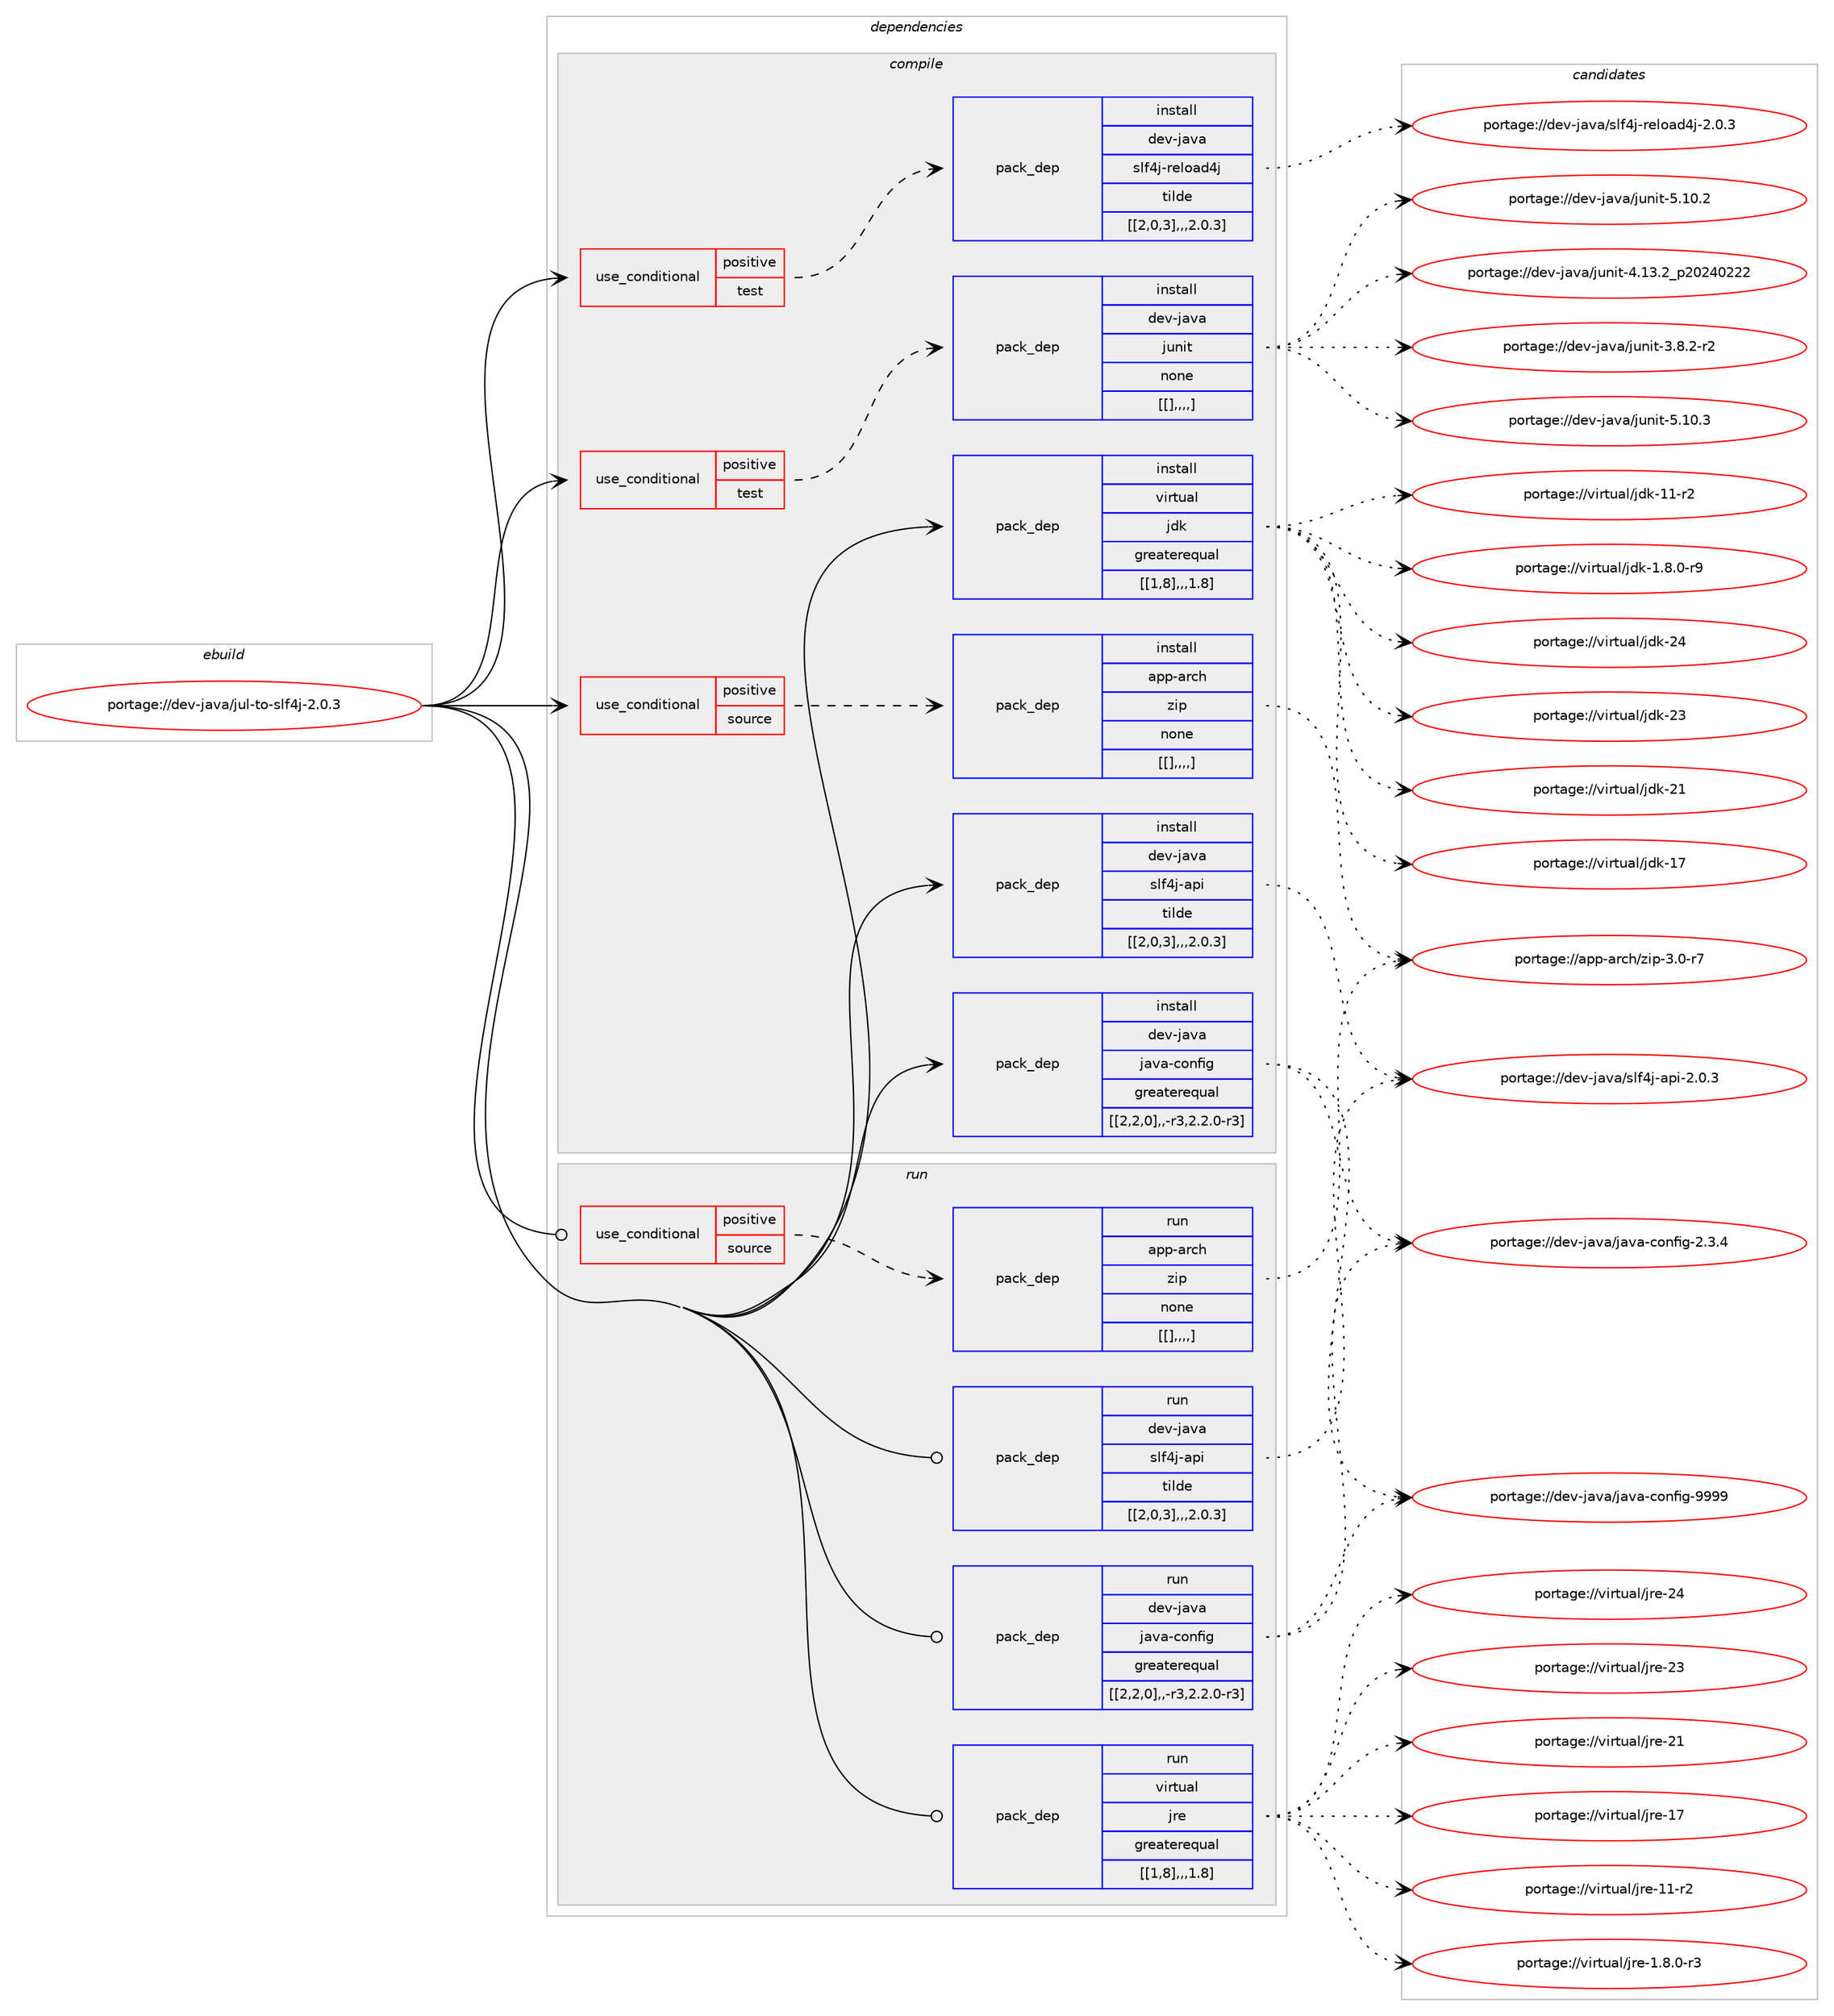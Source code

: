 digraph prolog {

# *************
# Graph options
# *************

newrank=true;
concentrate=true;
compound=true;
graph [rankdir=LR,fontname=Helvetica,fontsize=10,ranksep=1.5];#, ranksep=2.5, nodesep=0.2];
edge  [arrowhead=vee];
node  [fontname=Helvetica,fontsize=10];

# **********
# The ebuild
# **********

subgraph cluster_leftcol {
color=gray;
label=<<i>ebuild</i>>;
id [label="portage://dev-java/jul-to-slf4j-2.0.3", color=red, width=4, href="../dev-java/jul-to-slf4j-2.0.3.svg"];
}

# ****************
# The dependencies
# ****************

subgraph cluster_midcol {
color=gray;
label=<<i>dependencies</i>>;
subgraph cluster_compile {
fillcolor="#eeeeee";
style=filled;
label=<<i>compile</i>>;
subgraph cond22791 {
dependency96123 [label=<<TABLE BORDER="0" CELLBORDER="1" CELLSPACING="0" CELLPADDING="4"><TR><TD ROWSPAN="3" CELLPADDING="10">use_conditional</TD></TR><TR><TD>positive</TD></TR><TR><TD>source</TD></TR></TABLE>>, shape=none, color=red];
subgraph pack72284 {
dependency96124 [label=<<TABLE BORDER="0" CELLBORDER="1" CELLSPACING="0" CELLPADDING="4" WIDTH="220"><TR><TD ROWSPAN="6" CELLPADDING="30">pack_dep</TD></TR><TR><TD WIDTH="110">install</TD></TR><TR><TD>app-arch</TD></TR><TR><TD>zip</TD></TR><TR><TD>none</TD></TR><TR><TD>[[],,,,]</TD></TR></TABLE>>, shape=none, color=blue];
}
dependency96123:e -> dependency96124:w [weight=20,style="dashed",arrowhead="vee"];
}
id:e -> dependency96123:w [weight=20,style="solid",arrowhead="vee"];
subgraph cond22792 {
dependency96125 [label=<<TABLE BORDER="0" CELLBORDER="1" CELLSPACING="0" CELLPADDING="4"><TR><TD ROWSPAN="3" CELLPADDING="10">use_conditional</TD></TR><TR><TD>positive</TD></TR><TR><TD>test</TD></TR></TABLE>>, shape=none, color=red];
subgraph pack72285 {
dependency96126 [label=<<TABLE BORDER="0" CELLBORDER="1" CELLSPACING="0" CELLPADDING="4" WIDTH="220"><TR><TD ROWSPAN="6" CELLPADDING="30">pack_dep</TD></TR><TR><TD WIDTH="110">install</TD></TR><TR><TD>dev-java</TD></TR><TR><TD>junit</TD></TR><TR><TD>none</TD></TR><TR><TD>[[],,,,]</TD></TR></TABLE>>, shape=none, color=blue];
}
dependency96125:e -> dependency96126:w [weight=20,style="dashed",arrowhead="vee"];
}
id:e -> dependency96125:w [weight=20,style="solid",arrowhead="vee"];
subgraph cond22793 {
dependency96127 [label=<<TABLE BORDER="0" CELLBORDER="1" CELLSPACING="0" CELLPADDING="4"><TR><TD ROWSPAN="3" CELLPADDING="10">use_conditional</TD></TR><TR><TD>positive</TD></TR><TR><TD>test</TD></TR></TABLE>>, shape=none, color=red];
subgraph pack72286 {
dependency96128 [label=<<TABLE BORDER="0" CELLBORDER="1" CELLSPACING="0" CELLPADDING="4" WIDTH="220"><TR><TD ROWSPAN="6" CELLPADDING="30">pack_dep</TD></TR><TR><TD WIDTH="110">install</TD></TR><TR><TD>dev-java</TD></TR><TR><TD>slf4j-reload4j</TD></TR><TR><TD>tilde</TD></TR><TR><TD>[[2,0,3],,,2.0.3]</TD></TR></TABLE>>, shape=none, color=blue];
}
dependency96127:e -> dependency96128:w [weight=20,style="dashed",arrowhead="vee"];
}
id:e -> dependency96127:w [weight=20,style="solid",arrowhead="vee"];
subgraph pack72287 {
dependency96129 [label=<<TABLE BORDER="0" CELLBORDER="1" CELLSPACING="0" CELLPADDING="4" WIDTH="220"><TR><TD ROWSPAN="6" CELLPADDING="30">pack_dep</TD></TR><TR><TD WIDTH="110">install</TD></TR><TR><TD>dev-java</TD></TR><TR><TD>java-config</TD></TR><TR><TD>greaterequal</TD></TR><TR><TD>[[2,2,0],,-r3,2.2.0-r3]</TD></TR></TABLE>>, shape=none, color=blue];
}
id:e -> dependency96129:w [weight=20,style="solid",arrowhead="vee"];
subgraph pack72288 {
dependency96130 [label=<<TABLE BORDER="0" CELLBORDER="1" CELLSPACING="0" CELLPADDING="4" WIDTH="220"><TR><TD ROWSPAN="6" CELLPADDING="30">pack_dep</TD></TR><TR><TD WIDTH="110">install</TD></TR><TR><TD>dev-java</TD></TR><TR><TD>slf4j-api</TD></TR><TR><TD>tilde</TD></TR><TR><TD>[[2,0,3],,,2.0.3]</TD></TR></TABLE>>, shape=none, color=blue];
}
id:e -> dependency96130:w [weight=20,style="solid",arrowhead="vee"];
subgraph pack72289 {
dependency96131 [label=<<TABLE BORDER="0" CELLBORDER="1" CELLSPACING="0" CELLPADDING="4" WIDTH="220"><TR><TD ROWSPAN="6" CELLPADDING="30">pack_dep</TD></TR><TR><TD WIDTH="110">install</TD></TR><TR><TD>virtual</TD></TR><TR><TD>jdk</TD></TR><TR><TD>greaterequal</TD></TR><TR><TD>[[1,8],,,1.8]</TD></TR></TABLE>>, shape=none, color=blue];
}
id:e -> dependency96131:w [weight=20,style="solid",arrowhead="vee"];
}
subgraph cluster_compileandrun {
fillcolor="#eeeeee";
style=filled;
label=<<i>compile and run</i>>;
}
subgraph cluster_run {
fillcolor="#eeeeee";
style=filled;
label=<<i>run</i>>;
subgraph cond22794 {
dependency96132 [label=<<TABLE BORDER="0" CELLBORDER="1" CELLSPACING="0" CELLPADDING="4"><TR><TD ROWSPAN="3" CELLPADDING="10">use_conditional</TD></TR><TR><TD>positive</TD></TR><TR><TD>source</TD></TR></TABLE>>, shape=none, color=red];
subgraph pack72290 {
dependency96133 [label=<<TABLE BORDER="0" CELLBORDER="1" CELLSPACING="0" CELLPADDING="4" WIDTH="220"><TR><TD ROWSPAN="6" CELLPADDING="30">pack_dep</TD></TR><TR><TD WIDTH="110">run</TD></TR><TR><TD>app-arch</TD></TR><TR><TD>zip</TD></TR><TR><TD>none</TD></TR><TR><TD>[[],,,,]</TD></TR></TABLE>>, shape=none, color=blue];
}
dependency96132:e -> dependency96133:w [weight=20,style="dashed",arrowhead="vee"];
}
id:e -> dependency96132:w [weight=20,style="solid",arrowhead="odot"];
subgraph pack72291 {
dependency96134 [label=<<TABLE BORDER="0" CELLBORDER="1" CELLSPACING="0" CELLPADDING="4" WIDTH="220"><TR><TD ROWSPAN="6" CELLPADDING="30">pack_dep</TD></TR><TR><TD WIDTH="110">run</TD></TR><TR><TD>dev-java</TD></TR><TR><TD>java-config</TD></TR><TR><TD>greaterequal</TD></TR><TR><TD>[[2,2,0],,-r3,2.2.0-r3]</TD></TR></TABLE>>, shape=none, color=blue];
}
id:e -> dependency96134:w [weight=20,style="solid",arrowhead="odot"];
subgraph pack72292 {
dependency96135 [label=<<TABLE BORDER="0" CELLBORDER="1" CELLSPACING="0" CELLPADDING="4" WIDTH="220"><TR><TD ROWSPAN="6" CELLPADDING="30">pack_dep</TD></TR><TR><TD WIDTH="110">run</TD></TR><TR><TD>dev-java</TD></TR><TR><TD>slf4j-api</TD></TR><TR><TD>tilde</TD></TR><TR><TD>[[2,0,3],,,2.0.3]</TD></TR></TABLE>>, shape=none, color=blue];
}
id:e -> dependency96135:w [weight=20,style="solid",arrowhead="odot"];
subgraph pack72293 {
dependency96136 [label=<<TABLE BORDER="0" CELLBORDER="1" CELLSPACING="0" CELLPADDING="4" WIDTH="220"><TR><TD ROWSPAN="6" CELLPADDING="30">pack_dep</TD></TR><TR><TD WIDTH="110">run</TD></TR><TR><TD>virtual</TD></TR><TR><TD>jre</TD></TR><TR><TD>greaterequal</TD></TR><TR><TD>[[1,8],,,1.8]</TD></TR></TABLE>>, shape=none, color=blue];
}
id:e -> dependency96136:w [weight=20,style="solid",arrowhead="odot"];
}
}

# **************
# The candidates
# **************

subgraph cluster_choices {
rank=same;
color=gray;
label=<<i>candidates</i>>;

subgraph choice72284 {
color=black;
nodesep=1;
choice9711211245971149910447122105112455146484511455 [label="portage://app-arch/zip-3.0-r7", color=red, width=4,href="../app-arch/zip-3.0-r7.svg"];
dependency96124:e -> choice9711211245971149910447122105112455146484511455:w [style=dotted,weight="100"];
}
subgraph choice72285 {
color=black;
nodesep=1;
choice1001011184510697118974710611711010511645534649484651 [label="portage://dev-java/junit-5.10.3", color=red, width=4,href="../dev-java/junit-5.10.3.svg"];
choice1001011184510697118974710611711010511645534649484650 [label="portage://dev-java/junit-5.10.2", color=red, width=4,href="../dev-java/junit-5.10.2.svg"];
choice1001011184510697118974710611711010511645524649514650951125048505248505050 [label="portage://dev-java/junit-4.13.2_p20240222", color=red, width=4,href="../dev-java/junit-4.13.2_p20240222.svg"];
choice100101118451069711897471061171101051164551465646504511450 [label="portage://dev-java/junit-3.8.2-r2", color=red, width=4,href="../dev-java/junit-3.8.2-r2.svg"];
dependency96126:e -> choice1001011184510697118974710611711010511645534649484651:w [style=dotted,weight="100"];
dependency96126:e -> choice1001011184510697118974710611711010511645534649484650:w [style=dotted,weight="100"];
dependency96126:e -> choice1001011184510697118974710611711010511645524649514650951125048505248505050:w [style=dotted,weight="100"];
dependency96126:e -> choice100101118451069711897471061171101051164551465646504511450:w [style=dotted,weight="100"];
}
subgraph choice72286 {
color=black;
nodesep=1;
choice1001011184510697118974711510810252106451141011081119710052106455046484651 [label="portage://dev-java/slf4j-reload4j-2.0.3", color=red, width=4,href="../dev-java/slf4j-reload4j-2.0.3.svg"];
dependency96128:e -> choice1001011184510697118974711510810252106451141011081119710052106455046484651:w [style=dotted,weight="100"];
}
subgraph choice72287 {
color=black;
nodesep=1;
choice10010111845106971189747106971189745991111101021051034557575757 [label="portage://dev-java/java-config-9999", color=red, width=4,href="../dev-java/java-config-9999.svg"];
choice1001011184510697118974710697118974599111110102105103455046514652 [label="portage://dev-java/java-config-2.3.4", color=red, width=4,href="../dev-java/java-config-2.3.4.svg"];
dependency96129:e -> choice10010111845106971189747106971189745991111101021051034557575757:w [style=dotted,weight="100"];
dependency96129:e -> choice1001011184510697118974710697118974599111110102105103455046514652:w [style=dotted,weight="100"];
}
subgraph choice72288 {
color=black;
nodesep=1;
choice10010111845106971189747115108102521064597112105455046484651 [label="portage://dev-java/slf4j-api-2.0.3", color=red, width=4,href="../dev-java/slf4j-api-2.0.3.svg"];
dependency96130:e -> choice10010111845106971189747115108102521064597112105455046484651:w [style=dotted,weight="100"];
}
subgraph choice72289 {
color=black;
nodesep=1;
choice1181051141161179710847106100107455052 [label="portage://virtual/jdk-24", color=red, width=4,href="../virtual/jdk-24.svg"];
choice1181051141161179710847106100107455051 [label="portage://virtual/jdk-23", color=red, width=4,href="../virtual/jdk-23.svg"];
choice1181051141161179710847106100107455049 [label="portage://virtual/jdk-21", color=red, width=4,href="../virtual/jdk-21.svg"];
choice1181051141161179710847106100107454955 [label="portage://virtual/jdk-17", color=red, width=4,href="../virtual/jdk-17.svg"];
choice11810511411611797108471061001074549494511450 [label="portage://virtual/jdk-11-r2", color=red, width=4,href="../virtual/jdk-11-r2.svg"];
choice11810511411611797108471061001074549465646484511457 [label="portage://virtual/jdk-1.8.0-r9", color=red, width=4,href="../virtual/jdk-1.8.0-r9.svg"];
dependency96131:e -> choice1181051141161179710847106100107455052:w [style=dotted,weight="100"];
dependency96131:e -> choice1181051141161179710847106100107455051:w [style=dotted,weight="100"];
dependency96131:e -> choice1181051141161179710847106100107455049:w [style=dotted,weight="100"];
dependency96131:e -> choice1181051141161179710847106100107454955:w [style=dotted,weight="100"];
dependency96131:e -> choice11810511411611797108471061001074549494511450:w [style=dotted,weight="100"];
dependency96131:e -> choice11810511411611797108471061001074549465646484511457:w [style=dotted,weight="100"];
}
subgraph choice72290 {
color=black;
nodesep=1;
choice9711211245971149910447122105112455146484511455 [label="portage://app-arch/zip-3.0-r7", color=red, width=4,href="../app-arch/zip-3.0-r7.svg"];
dependency96133:e -> choice9711211245971149910447122105112455146484511455:w [style=dotted,weight="100"];
}
subgraph choice72291 {
color=black;
nodesep=1;
choice10010111845106971189747106971189745991111101021051034557575757 [label="portage://dev-java/java-config-9999", color=red, width=4,href="../dev-java/java-config-9999.svg"];
choice1001011184510697118974710697118974599111110102105103455046514652 [label="portage://dev-java/java-config-2.3.4", color=red, width=4,href="../dev-java/java-config-2.3.4.svg"];
dependency96134:e -> choice10010111845106971189747106971189745991111101021051034557575757:w [style=dotted,weight="100"];
dependency96134:e -> choice1001011184510697118974710697118974599111110102105103455046514652:w [style=dotted,weight="100"];
}
subgraph choice72292 {
color=black;
nodesep=1;
choice10010111845106971189747115108102521064597112105455046484651 [label="portage://dev-java/slf4j-api-2.0.3", color=red, width=4,href="../dev-java/slf4j-api-2.0.3.svg"];
dependency96135:e -> choice10010111845106971189747115108102521064597112105455046484651:w [style=dotted,weight="100"];
}
subgraph choice72293 {
color=black;
nodesep=1;
choice1181051141161179710847106114101455052 [label="portage://virtual/jre-24", color=red, width=4,href="../virtual/jre-24.svg"];
choice1181051141161179710847106114101455051 [label="portage://virtual/jre-23", color=red, width=4,href="../virtual/jre-23.svg"];
choice1181051141161179710847106114101455049 [label="portage://virtual/jre-21", color=red, width=4,href="../virtual/jre-21.svg"];
choice1181051141161179710847106114101454955 [label="portage://virtual/jre-17", color=red, width=4,href="../virtual/jre-17.svg"];
choice11810511411611797108471061141014549494511450 [label="portage://virtual/jre-11-r2", color=red, width=4,href="../virtual/jre-11-r2.svg"];
choice11810511411611797108471061141014549465646484511451 [label="portage://virtual/jre-1.8.0-r3", color=red, width=4,href="../virtual/jre-1.8.0-r3.svg"];
dependency96136:e -> choice1181051141161179710847106114101455052:w [style=dotted,weight="100"];
dependency96136:e -> choice1181051141161179710847106114101455051:w [style=dotted,weight="100"];
dependency96136:e -> choice1181051141161179710847106114101455049:w [style=dotted,weight="100"];
dependency96136:e -> choice1181051141161179710847106114101454955:w [style=dotted,weight="100"];
dependency96136:e -> choice11810511411611797108471061141014549494511450:w [style=dotted,weight="100"];
dependency96136:e -> choice11810511411611797108471061141014549465646484511451:w [style=dotted,weight="100"];
}
}

}
